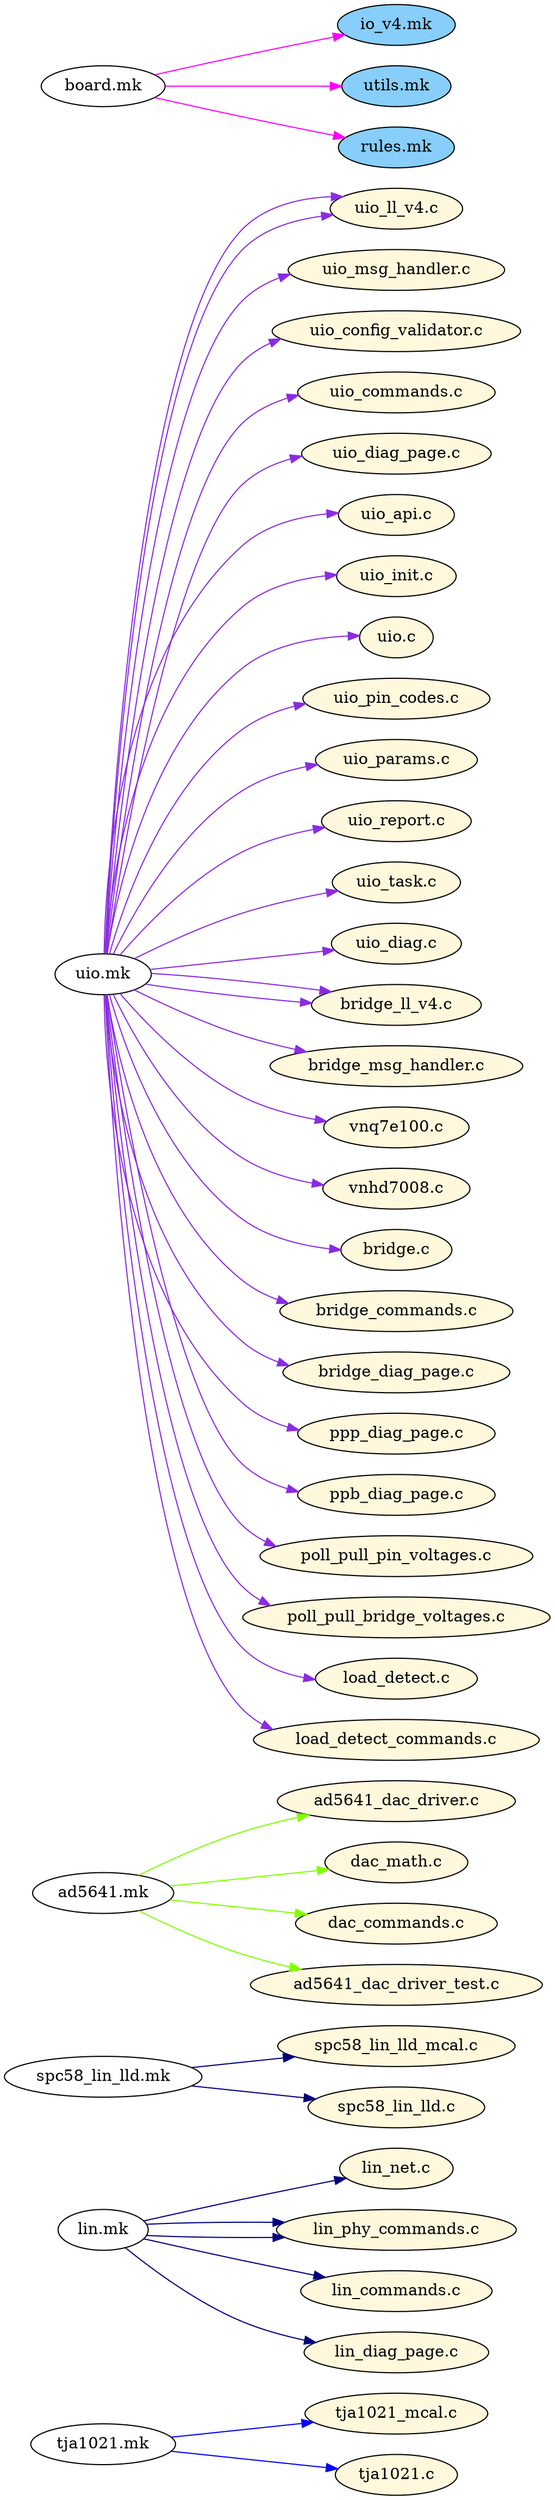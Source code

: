 digraph build_Dependence {
rankdir=LR;


tja1021_mk [ label = "tja1021.mk"];
tja1021_mcal_c [ label = "tja1021_mcal.c", style=filled, fillcolor=cornsilk];
tja1021_mk->tja1021_mcal_c [color=blue];
tja1021_c [ label = "tja1021.c", style=filled, fillcolor=cornsilk];
tja1021_mk->tja1021_c [color=blue];

lin_mk [ label = "lin.mk"];
lin_net_c [ label = "lin_net.c", style=filled, fillcolor=cornsilk];
lin_mk->lin_net_c [color=navy];
lin_phy_commands_c [ label = "lin_phy_commands.c", style=filled, fillcolor=cornsilk];
lin_mk->lin_phy_commands_c [color=navy];
lin_commands_c [ label = "lin_commands.c", style=filled, fillcolor=cornsilk];
lin_mk->lin_commands_c [color=navy];
lin_diag_page_c [ label = "lin_diag_page.c", style=filled, fillcolor=cornsilk];
lin_mk->lin_diag_page_c [color=navy];
lin_phy_commands_c [ label = "lin_phy_commands.c", style=filled, fillcolor=cornsilk];
lin_mk->lin_phy_commands_c [color=navy];

spc58_lin_lld_mk [ label = "spc58_lin_lld.mk"];
spc58_lin_lld_mcal_c [ label = "spc58_lin_lld_mcal.c", style=filled, fillcolor=cornsilk];
spc58_lin_lld_mk->spc58_lin_lld_mcal_c [color=navy];
spc58_lin_lld_c [ label = "spc58_lin_lld.c", style=filled, fillcolor=cornsilk];
spc58_lin_lld_mk->spc58_lin_lld_c [color=navy];

ad5641_mk [ label = "ad5641.mk"];
ad5641_dac_driver_c [ label = "ad5641_dac_driver.c", style=filled, fillcolor=cornsilk];
ad5641_mk->ad5641_dac_driver_c [color=chartreuse];
dac_math_c [ label = "dac_math.c", style=filled, fillcolor=cornsilk];
ad5641_mk->dac_math_c [color=chartreuse];
dac_commands_c [ label = "dac_commands.c", style=filled, fillcolor=cornsilk];
ad5641_mk->dac_commands_c [color=chartreuse];
ad5641_dac_driver_test_c [ label = "ad5641_dac_driver_test.c", style=filled, fillcolor=cornsilk];
ad5641_mk->ad5641_dac_driver_test_c [color=chartreuse];

uio_mk [ label = "uio.mk"];
uio_ll_v4_c [ label = "uio_ll_v4.c", style=filled, fillcolor=cornsilk];
uio_mk->uio_ll_v4_c [color=blueviolet];
uio_ll_v4_c [ label = "uio_ll_v4.c", style=filled, fillcolor=cornsilk];
uio_mk->uio_ll_v4_c [color=blueviolet];
uio_msg_handler_c [ label = "uio_msg_handler.c", style=filled, fillcolor=cornsilk];
uio_mk->uio_msg_handler_c [color=blueviolet];
uio_config_validator_c [ label = "uio_config_validator.c", style=filled, fillcolor=cornsilk];
uio_mk->uio_config_validator_c [color=blueviolet];
uio_commands_c [ label = "uio_commands.c", style=filled, fillcolor=cornsilk];
uio_mk->uio_commands_c [color=blueviolet];
uio_diag_page_c [ label = "uio_diag_page.c", style=filled, fillcolor=cornsilk];
uio_mk->uio_diag_page_c [color=blueviolet];
uio_api_c [ label = "uio_api.c", style=filled, fillcolor=cornsilk];
uio_mk->uio_api_c [color=blueviolet];
uio_init_c [ label = "uio_init.c", style=filled, fillcolor=cornsilk];
uio_mk->uio_init_c [color=blueviolet];
uio_c [ label = "uio.c", style=filled, fillcolor=cornsilk];
uio_mk->uio_c [color=blueviolet];
uio_pin_codes_c [ label = "uio_pin_codes.c", style=filled, fillcolor=cornsilk];
uio_mk->uio_pin_codes_c [color=blueviolet];
uio_params_c [ label = "uio_params.c", style=filled, fillcolor=cornsilk];
uio_mk->uio_params_c [color=blueviolet];
uio_report_c [ label = "uio_report.c", style=filled, fillcolor=cornsilk];
uio_mk->uio_report_c [color=blueviolet];
uio_task_c [ label = "uio_task.c", style=filled, fillcolor=cornsilk];
uio_mk->uio_task_c [color=blueviolet];
uio_diag_c [ label = "uio_diag.c", style=filled, fillcolor=cornsilk];
uio_mk->uio_diag_c [color=blueviolet];
bridge_ll_v4_c [ label = "bridge_ll_v4.c", style=filled, fillcolor=cornsilk];
uio_mk->bridge_ll_v4_c [color=blueviolet];
bridge_ll_v4_c [ label = "bridge_ll_v4.c", style=filled, fillcolor=cornsilk];
uio_mk->bridge_ll_v4_c [color=blueviolet];
bridge_msg_handler_c [ label = "bridge_msg_handler.c", style=filled, fillcolor=cornsilk];
uio_mk->bridge_msg_handler_c [color=blueviolet];
vnq7e100_c [ label = "vnq7e100.c", style=filled, fillcolor=cornsilk];
uio_mk->vnq7e100_c [color=blueviolet];
vnhd7008_c [ label = "vnhd7008.c", style=filled, fillcolor=cornsilk];
uio_mk->vnhd7008_c [color=blueviolet];
bridge_c [ label = "bridge.c", style=filled, fillcolor=cornsilk];
uio_mk->bridge_c [color=blueviolet];
bridge_commands_c [ label = "bridge_commands.c", style=filled, fillcolor=cornsilk];
uio_mk->bridge_commands_c [color=blueviolet];
bridge_diag_page_c [ label = "bridge_diag_page.c", style=filled, fillcolor=cornsilk];
uio_mk->bridge_diag_page_c [color=blueviolet];
ppp_diag_page_c [ label = "ppp_diag_page.c", style=filled, fillcolor=cornsilk];
uio_mk->ppp_diag_page_c [color=blueviolet];
ppb_diag_page_c [ label = "ppb_diag_page.c", style=filled, fillcolor=cornsilk];
uio_mk->ppb_diag_page_c [color=blueviolet];
poll_pull_pin_voltages_c [ label = "poll_pull_pin_voltages.c", style=filled, fillcolor=cornsilk];
uio_mk->poll_pull_pin_voltages_c [color=blueviolet];
poll_pull_bridge_voltages_c [ label = "poll_pull_bridge_voltages.c", style=filled, fillcolor=cornsilk];
uio_mk->poll_pull_bridge_voltages_c [color=blueviolet];
load_detect_c [ label = "load_detect.c", style=filled, fillcolor=cornsilk];
uio_mk->load_detect_c [color=blueviolet];
load_detect_commands_c [ label = "load_detect_commands.c", style=filled, fillcolor=cornsilk];
uio_mk->load_detect_commands_c [color=blueviolet];

C__Job_IO_V4_1_FW_controllers_abarunin_io_040_components_boards_IO_V4_A_board_mk [ label = "board.mk"];
io_v4_mk [ label = "io_v4.mk", style=filled, fillcolor=lightskyblue];
C__Job_IO_V4_1_FW_controllers_abarunin_io_040_components_boards_IO_V4_A_board_mk->io_v4_mk [color=magenta];
utils_mk [ label = "utils.mk", style=filled, fillcolor=lightskyblue];
C__Job_IO_V4_1_FW_controllers_abarunin_io_040_components_boards_IO_V4_A_board_mk->utils_mk [color=magenta];
rules_mk [ label = "rules.mk", style=filled, fillcolor=lightskyblue];
C__Job_IO_V4_1_FW_controllers_abarunin_io_040_components_boards_IO_V4_A_board_mk->rules_mk [color=magenta];}
